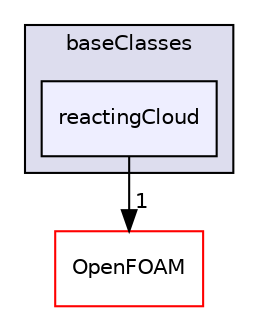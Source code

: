 digraph "src/lagrangian/intermediate/clouds/baseClasses/reactingCloud" {
  bgcolor=transparent;
  compound=true
  node [ fontsize="10", fontname="Helvetica"];
  edge [ labelfontsize="10", labelfontname="Helvetica"];
  subgraph clusterdir_8406eabe9caa8508b9c075038a008bd7 {
    graph [ bgcolor="#ddddee", pencolor="black", label="baseClasses" fontname="Helvetica", fontsize="10", URL="dir_8406eabe9caa8508b9c075038a008bd7.html"]
  dir_1b7217544b5a66e1529bb8582dea23f5 [shape=box, label="reactingCloud", style="filled", fillcolor="#eeeeff", pencolor="black", URL="dir_1b7217544b5a66e1529bb8582dea23f5.html"];
  }
  dir_c5473ff19b20e6ec4dfe5c310b3778a8 [shape=box label="OpenFOAM" color="red" URL="dir_c5473ff19b20e6ec4dfe5c310b3778a8.html"];
  dir_1b7217544b5a66e1529bb8582dea23f5->dir_c5473ff19b20e6ec4dfe5c310b3778a8 [headlabel="1", labeldistance=1.5 headhref="dir_001429_001892.html"];
}
